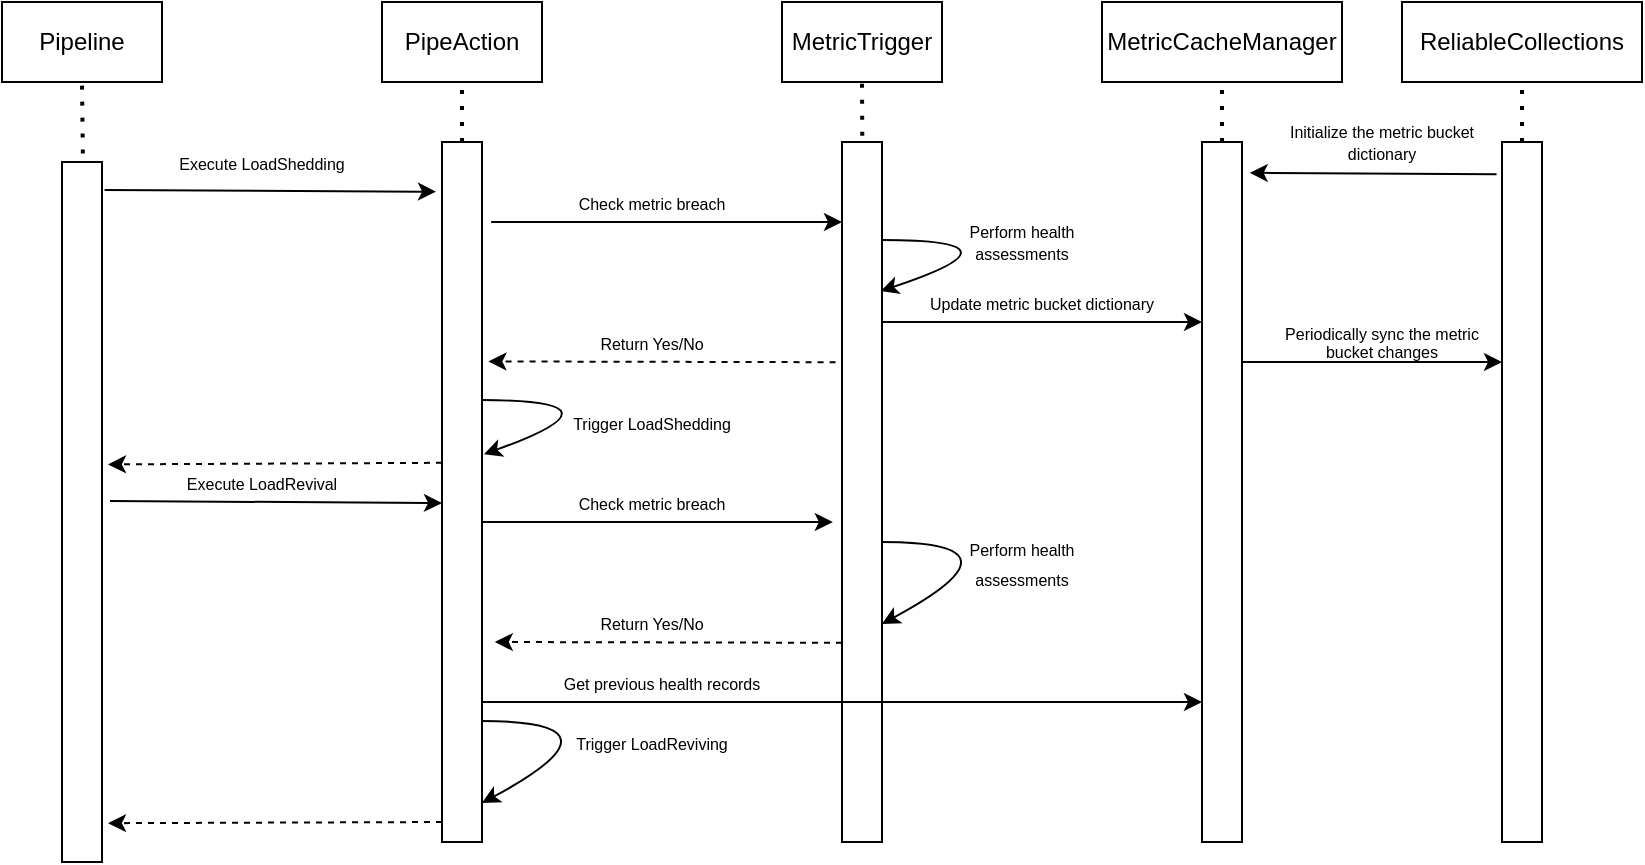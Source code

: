 <mxfile version="21.8.2" type="github">
  <diagram name="Page-1" id="7NxSOOH7muuWayqZSKWk">
    <mxGraphModel dx="1661" dy="635" grid="1" gridSize="10" guides="1" tooltips="1" connect="1" arrows="1" fold="1" page="0" pageScale="1" pageWidth="827" pageHeight="1169" math="0" shadow="0">
      <root>
        <mxCell id="0" />
        <mxCell id="1" parent="0" />
        <mxCell id="jSTO9eh7NWmHMdCk3c1B-1" value="" style="rounded=0;whiteSpace=wrap;html=1;" vertex="1" parent="1">
          <mxGeometry x="290" y="350" width="20" height="350" as="geometry" />
        </mxCell>
        <mxCell id="jSTO9eh7NWmHMdCk3c1B-2" value="" style="rounded=0;whiteSpace=wrap;html=1;" vertex="1" parent="1">
          <mxGeometry x="100" y="360" width="20" height="350" as="geometry" />
        </mxCell>
        <mxCell id="jSTO9eh7NWmHMdCk3c1B-3" value="" style="rounded=0;whiteSpace=wrap;html=1;" vertex="1" parent="1">
          <mxGeometry x="490" y="350" width="20" height="350" as="geometry" />
        </mxCell>
        <mxCell id="jSTO9eh7NWmHMdCk3c1B-4" value="" style="rounded=0;whiteSpace=wrap;html=1;" vertex="1" parent="1">
          <mxGeometry x="670" y="350" width="20" height="350" as="geometry" />
        </mxCell>
        <mxCell id="jSTO9eh7NWmHMdCk3c1B-5" value="Pipeline" style="rounded=0;whiteSpace=wrap;html=1;" vertex="1" parent="1">
          <mxGeometry x="70" y="280" width="80" height="40" as="geometry" />
        </mxCell>
        <mxCell id="jSTO9eh7NWmHMdCk3c1B-6" value="&lt;p style=&quot;line-height: 120%;&quot;&gt;MetricCacheManager&lt;/p&gt;" style="rounded=0;whiteSpace=wrap;html=1;" vertex="1" parent="1">
          <mxGeometry x="620" y="280" width="120" height="40" as="geometry" />
        </mxCell>
        <mxCell id="jSTO9eh7NWmHMdCk3c1B-7" value="MetricTrigger" style="rounded=0;whiteSpace=wrap;html=1;" vertex="1" parent="1">
          <mxGeometry x="460" y="280" width="80" height="40" as="geometry" />
        </mxCell>
        <mxCell id="jSTO9eh7NWmHMdCk3c1B-8" value="PipeAction" style="rounded=0;whiteSpace=wrap;html=1;" vertex="1" parent="1">
          <mxGeometry x="260" y="280" width="80" height="40" as="geometry" />
        </mxCell>
        <mxCell id="jSTO9eh7NWmHMdCk3c1B-9" value="" style="endArrow=none;dashed=1;html=1;dashPattern=1 3;strokeWidth=2;rounded=0;exitX=0.521;exitY=-0.012;exitDx=0;exitDy=0;exitPerimeter=0;" edge="1" parent="1" source="jSTO9eh7NWmHMdCk3c1B-2">
          <mxGeometry width="50" height="50" relative="1" as="geometry">
            <mxPoint x="60" y="370" as="sourcePoint" />
            <mxPoint x="110" y="320" as="targetPoint" />
          </mxGeometry>
        </mxCell>
        <mxCell id="jSTO9eh7NWmHMdCk3c1B-10" value="&lt;p style=&quot;line-height: 120%;&quot;&gt;ReliableCollections&lt;/p&gt;" style="rounded=0;whiteSpace=wrap;html=1;" vertex="1" parent="1">
          <mxGeometry x="770" y="280" width="120" height="40" as="geometry" />
        </mxCell>
        <mxCell id="jSTO9eh7NWmHMdCk3c1B-11" value="" style="rounded=0;whiteSpace=wrap;html=1;" vertex="1" parent="1">
          <mxGeometry x="820" y="350" width="20" height="350" as="geometry" />
        </mxCell>
        <mxCell id="jSTO9eh7NWmHMdCk3c1B-13" value="" style="endArrow=none;dashed=1;html=1;dashPattern=1 3;strokeWidth=2;rounded=0;exitX=0.5;exitY=0;exitDx=0;exitDy=0;entryX=0.5;entryY=1;entryDx=0;entryDy=0;" edge="1" parent="1" source="jSTO9eh7NWmHMdCk3c1B-11" target="jSTO9eh7NWmHMdCk3c1B-10">
          <mxGeometry width="50" height="50" relative="1" as="geometry">
            <mxPoint x="130" y="376" as="sourcePoint" />
            <mxPoint x="130" y="340" as="targetPoint" />
          </mxGeometry>
        </mxCell>
        <mxCell id="jSTO9eh7NWmHMdCk3c1B-14" value="" style="endArrow=none;dashed=1;html=1;dashPattern=1 3;strokeWidth=2;rounded=0;exitX=0.5;exitY=0;exitDx=0;exitDy=0;entryX=0.5;entryY=1;entryDx=0;entryDy=0;" edge="1" parent="1" source="jSTO9eh7NWmHMdCk3c1B-4" target="jSTO9eh7NWmHMdCk3c1B-6">
          <mxGeometry width="50" height="50" relative="1" as="geometry">
            <mxPoint x="140" y="386" as="sourcePoint" />
            <mxPoint x="140" y="350" as="targetPoint" />
          </mxGeometry>
        </mxCell>
        <mxCell id="jSTO9eh7NWmHMdCk3c1B-15" value="" style="endArrow=none;dashed=1;html=1;dashPattern=1 3;strokeWidth=2;rounded=0;exitX=0.507;exitY=-0.009;exitDx=0;exitDy=0;exitPerimeter=0;entryX=0.5;entryY=1;entryDx=0;entryDy=0;" edge="1" parent="1" source="jSTO9eh7NWmHMdCk3c1B-3" target="jSTO9eh7NWmHMdCk3c1B-7">
          <mxGeometry width="50" height="50" relative="1" as="geometry">
            <mxPoint x="150" y="396" as="sourcePoint" />
            <mxPoint x="150" y="360" as="targetPoint" />
          </mxGeometry>
        </mxCell>
        <mxCell id="jSTO9eh7NWmHMdCk3c1B-16" value="" style="endArrow=none;dashed=1;html=1;dashPattern=1 3;strokeWidth=2;rounded=0;exitX=0.5;exitY=0;exitDx=0;exitDy=0;entryX=0.5;entryY=1;entryDx=0;entryDy=0;" edge="1" parent="1" source="jSTO9eh7NWmHMdCk3c1B-1" target="jSTO9eh7NWmHMdCk3c1B-8">
          <mxGeometry width="50" height="50" relative="1" as="geometry">
            <mxPoint x="160" y="406" as="sourcePoint" />
            <mxPoint x="160" y="370" as="targetPoint" />
          </mxGeometry>
        </mxCell>
        <mxCell id="jSTO9eh7NWmHMdCk3c1B-17" value="" style="endArrow=classic;html=1;rounded=0;exitX=1.064;exitY=0.04;exitDx=0;exitDy=0;exitPerimeter=0;entryX=-0.15;entryY=0.071;entryDx=0;entryDy=0;entryPerimeter=0;" edge="1" parent="1" source="jSTO9eh7NWmHMdCk3c1B-2" target="jSTO9eh7NWmHMdCk3c1B-1">
          <mxGeometry width="50" height="50" relative="1" as="geometry">
            <mxPoint x="770" y="600" as="sourcePoint" />
            <mxPoint x="820" y="550" as="targetPoint" />
          </mxGeometry>
        </mxCell>
        <mxCell id="jSTO9eh7NWmHMdCk3c1B-19" value="" style="endArrow=classic;html=1;rounded=0;exitX=1.136;exitY=0.139;exitDx=0;exitDy=0;exitPerimeter=0;" edge="1" parent="1">
          <mxGeometry width="50" height="50" relative="1" as="geometry">
            <mxPoint x="314.58" y="390.0" as="sourcePoint" />
            <mxPoint x="490" y="390" as="targetPoint" />
          </mxGeometry>
        </mxCell>
        <mxCell id="jSTO9eh7NWmHMdCk3c1B-22" value="&lt;font style=&quot;font-size: 8px;&quot;&gt;Execute LoadRevival&lt;/font&gt;" style="text;html=1;strokeColor=none;fillColor=none;align=center;verticalAlign=middle;whiteSpace=wrap;rounded=0;" vertex="1" parent="1">
          <mxGeometry x="150" y="510" width="100" height="20" as="geometry" />
        </mxCell>
        <mxCell id="jSTO9eh7NWmHMdCk3c1B-23" value="&lt;span style=&quot;font-size: 8px;&quot;&gt;Check metric breach&lt;/span&gt;" style="text;html=1;strokeColor=none;fillColor=none;align=center;verticalAlign=middle;whiteSpace=wrap;rounded=0;" vertex="1" parent="1">
          <mxGeometry x="340" y="370" width="110" height="20" as="geometry" />
        </mxCell>
        <mxCell id="jSTO9eh7NWmHMdCk3c1B-25" value="&lt;p style=&quot;line-height: 70%;&quot;&gt;&lt;font style=&quot;font-size: 8px;&quot;&gt;Perform health assessments&lt;/font&gt;&lt;/p&gt;" style="text;html=1;strokeColor=none;fillColor=none;align=center;verticalAlign=middle;whiteSpace=wrap;rounded=0;" vertex="1" parent="1">
          <mxGeometry x="540" y="390" width="80" height="20" as="geometry" />
        </mxCell>
        <mxCell id="jSTO9eh7NWmHMdCk3c1B-29" value="" style="endArrow=classic;html=1;exitX=1.193;exitY=0.2;exitDx=0;exitDy=0;exitPerimeter=0;curved=1;entryX=0.964;entryY=0.213;entryDx=0;entryDy=0;entryPerimeter=0;" edge="1" parent="1" target="jSTO9eh7NWmHMdCk3c1B-3">
          <mxGeometry width="50" height="50" relative="1" as="geometry">
            <mxPoint x="510.0" y="399.05" as="sourcePoint" />
            <mxPoint x="510.0" y="440.0" as="targetPoint" />
            <Array as="points">
              <mxPoint x="586.14" y="399.05" />
            </Array>
          </mxGeometry>
        </mxCell>
        <mxCell id="jSTO9eh7NWmHMdCk3c1B-31" value="" style="endArrow=classic;html=1;rounded=0;exitX=-0.093;exitY=0.353;exitDx=0;exitDy=0;exitPerimeter=0;entryX=1.021;entryY=0.342;entryDx=0;entryDy=0;entryPerimeter=0;dashed=1;" edge="1" parent="1">
          <mxGeometry width="50" height="50" relative="1" as="geometry">
            <mxPoint x="486.79" y="460.11" as="sourcePoint" />
            <mxPoint x="313.21" y="459.71" as="targetPoint" />
          </mxGeometry>
        </mxCell>
        <mxCell id="jSTO9eh7NWmHMdCk3c1B-32" value="&lt;span style=&quot;font-size: 8px;&quot;&gt;Return Yes/No&lt;/span&gt;" style="text;html=1;strokeColor=none;fillColor=none;align=center;verticalAlign=middle;whiteSpace=wrap;rounded=0;" vertex="1" parent="1">
          <mxGeometry x="340" y="440" width="110" height="20" as="geometry" />
        </mxCell>
        <mxCell id="jSTO9eh7NWmHMdCk3c1B-33" value="&lt;span style=&quot;font-size: 8px;&quot;&gt;Trigger LoadReviving&lt;/span&gt;" style="text;html=1;strokeColor=none;fillColor=none;align=center;verticalAlign=middle;whiteSpace=wrap;rounded=0;" vertex="1" parent="1">
          <mxGeometry x="340" y="640" width="110" height="20" as="geometry" />
        </mxCell>
        <mxCell id="jSTO9eh7NWmHMdCk3c1B-34" value="" style="endArrow=classic;html=1;exitX=1.193;exitY=0.2;exitDx=0;exitDy=0;exitPerimeter=0;curved=1;entryX=1.05;entryY=0.446;entryDx=0;entryDy=0;entryPerimeter=0;" edge="1" parent="1" target="jSTO9eh7NWmHMdCk3c1B-1">
          <mxGeometry width="50" height="50" relative="1" as="geometry">
            <mxPoint x="310.0" y="479.05" as="sourcePoint" />
            <mxPoint x="310.0" y="520" as="targetPoint" />
            <Array as="points">
              <mxPoint x="386.14" y="479.05" />
            </Array>
          </mxGeometry>
        </mxCell>
        <mxCell id="jSTO9eh7NWmHMdCk3c1B-37" value="" style="endArrow=classic;html=1;rounded=0;exitX=1.064;exitY=0.04;exitDx=0;exitDy=0;exitPerimeter=0;entryX=-0.15;entryY=0.071;entryDx=0;entryDy=0;entryPerimeter=0;" edge="1" parent="1">
          <mxGeometry width="50" height="50" relative="1" as="geometry">
            <mxPoint x="124" y="529.5" as="sourcePoint" />
            <mxPoint x="290" y="530.5" as="targetPoint" />
          </mxGeometry>
        </mxCell>
        <mxCell id="jSTO9eh7NWmHMdCk3c1B-38" value="&lt;font style=&quot;font-size: 8px;&quot;&gt;Execute LoadShedding&lt;/font&gt;" style="text;html=1;strokeColor=none;fillColor=none;align=center;verticalAlign=middle;whiteSpace=wrap;rounded=0;" vertex="1" parent="1">
          <mxGeometry x="150" y="350" width="100" height="20" as="geometry" />
        </mxCell>
        <mxCell id="jSTO9eh7NWmHMdCk3c1B-39" value="" style="endArrow=classic;html=1;rounded=0;exitX=1.136;exitY=0.139;exitDx=0;exitDy=0;exitPerimeter=0;" edge="1" parent="1">
          <mxGeometry width="50" height="50" relative="1" as="geometry">
            <mxPoint x="310" y="540.0" as="sourcePoint" />
            <mxPoint x="485.42" y="540" as="targetPoint" />
          </mxGeometry>
        </mxCell>
        <mxCell id="jSTO9eh7NWmHMdCk3c1B-40" value="&lt;span style=&quot;font-size: 8px;&quot;&gt;Check metric breach&lt;/span&gt;" style="text;html=1;strokeColor=none;fillColor=none;align=center;verticalAlign=middle;whiteSpace=wrap;rounded=0;" vertex="1" parent="1">
          <mxGeometry x="340" y="520" width="110" height="20" as="geometry" />
        </mxCell>
        <mxCell id="jSTO9eh7NWmHMdCk3c1B-41" value="" style="endArrow=classic;html=1;exitX=1.193;exitY=0.2;exitDx=0;exitDy=0;exitPerimeter=0;curved=1;entryX=1.193;entryY=0.317;entryDx=0;entryDy=0;entryPerimeter=0;" edge="1" parent="1">
          <mxGeometry width="50" height="50" relative="1" as="geometry">
            <mxPoint x="510.0" y="550" as="sourcePoint" />
            <mxPoint x="510.0" y="590.95" as="targetPoint" />
            <Array as="points">
              <mxPoint x="586.14" y="550" />
            </Array>
          </mxGeometry>
        </mxCell>
        <mxCell id="jSTO9eh7NWmHMdCk3c1B-42" value="&lt;font style=&quot;font-size: 8px;&quot;&gt;Perform health assessments&lt;/font&gt;" style="text;html=1;strokeColor=none;fillColor=none;align=center;verticalAlign=middle;whiteSpace=wrap;rounded=0;" vertex="1" parent="1">
          <mxGeometry x="540" y="550" width="80" height="20" as="geometry" />
        </mxCell>
        <mxCell id="jSTO9eh7NWmHMdCk3c1B-44" value="" style="endArrow=classic;html=1;rounded=0;exitX=1.136;exitY=0.139;exitDx=0;exitDy=0;exitPerimeter=0;entryX=0;entryY=0.8;entryDx=0;entryDy=0;entryPerimeter=0;" edge="1" parent="1" target="jSTO9eh7NWmHMdCk3c1B-4">
          <mxGeometry width="50" height="50" relative="1" as="geometry">
            <mxPoint x="310" y="630.0" as="sourcePoint" />
            <mxPoint x="485.42" y="630" as="targetPoint" />
          </mxGeometry>
        </mxCell>
        <mxCell id="jSTO9eh7NWmHMdCk3c1B-45" value="" style="endArrow=classic;html=1;rounded=0;exitX=-0.093;exitY=0.353;exitDx=0;exitDy=0;exitPerimeter=0;entryX=1.021;entryY=0.342;entryDx=0;entryDy=0;entryPerimeter=0;dashed=1;" edge="1" parent="1">
          <mxGeometry width="50" height="50" relative="1" as="geometry">
            <mxPoint x="490.0" y="600.4" as="sourcePoint" />
            <mxPoint x="316.42" y="600" as="targetPoint" />
          </mxGeometry>
        </mxCell>
        <mxCell id="jSTO9eh7NWmHMdCk3c1B-46" value="&lt;span style=&quot;font-size: 8px;&quot;&gt;Return Yes/No&lt;/span&gt;" style="text;html=1;strokeColor=none;fillColor=none;align=center;verticalAlign=middle;whiteSpace=wrap;rounded=0;" vertex="1" parent="1">
          <mxGeometry x="340" y="580" width="110" height="20" as="geometry" />
        </mxCell>
        <mxCell id="jSTO9eh7NWmHMdCk3c1B-47" value="&lt;span style=&quot;font-size: 8px;&quot;&gt;Get previous health records&lt;/span&gt;" style="text;html=1;strokeColor=none;fillColor=none;align=center;verticalAlign=middle;whiteSpace=wrap;rounded=0;" vertex="1" parent="1">
          <mxGeometry x="340" y="610" width="120" height="20" as="geometry" />
        </mxCell>
        <mxCell id="jSTO9eh7NWmHMdCk3c1B-48" value="" style="endArrow=classic;html=1;rounded=0;exitX=1.136;exitY=0.139;exitDx=0;exitDy=0;exitPerimeter=0;" edge="1" parent="1">
          <mxGeometry width="50" height="50" relative="1" as="geometry">
            <mxPoint x="690" y="460.0" as="sourcePoint" />
            <mxPoint x="820" y="460" as="targetPoint" />
          </mxGeometry>
        </mxCell>
        <mxCell id="jSTO9eh7NWmHMdCk3c1B-49" value="" style="endArrow=classic;html=1;rounded=0;exitX=1.136;exitY=0.139;exitDx=0;exitDy=0;exitPerimeter=0;" edge="1" parent="1">
          <mxGeometry width="50" height="50" relative="1" as="geometry">
            <mxPoint x="510" y="440.0" as="sourcePoint" />
            <mxPoint x="670" y="440" as="targetPoint" />
          </mxGeometry>
        </mxCell>
        <mxCell id="jSTO9eh7NWmHMdCk3c1B-50" value="&lt;span style=&quot;font-size: 8px;&quot;&gt;Update metric bucket dictionary&lt;/span&gt;" style="text;html=1;strokeColor=none;fillColor=none;align=center;verticalAlign=middle;whiteSpace=wrap;rounded=0;" vertex="1" parent="1">
          <mxGeometry x="530" y="420" width="120" height="20" as="geometry" />
        </mxCell>
        <mxCell id="jSTO9eh7NWmHMdCk3c1B-51" value="&lt;p style=&quot;line-height: 70%;&quot;&gt;&lt;font style=&quot;font-size: 8px;&quot;&gt;Initialize the metric bucket dictionary&lt;/font&gt;&lt;/p&gt;" style="text;html=1;strokeColor=none;fillColor=none;align=center;verticalAlign=middle;whiteSpace=wrap;rounded=0;" vertex="1" parent="1">
          <mxGeometry x="700" y="340" width="120" height="20" as="geometry" />
        </mxCell>
        <mxCell id="jSTO9eh7NWmHMdCk3c1B-55" value="" style="endArrow=classic;html=1;exitX=1.193;exitY=0.2;exitDx=0;exitDy=0;exitPerimeter=0;curved=1;entryX=1.193;entryY=0.317;entryDx=0;entryDy=0;entryPerimeter=0;" edge="1" parent="1">
          <mxGeometry width="50" height="50" relative="1" as="geometry">
            <mxPoint x="310.0" y="639.53" as="sourcePoint" />
            <mxPoint x="310.0" y="680.48" as="targetPoint" />
            <Array as="points">
              <mxPoint x="386.14" y="639.53" />
            </Array>
          </mxGeometry>
        </mxCell>
        <mxCell id="jSTO9eh7NWmHMdCk3c1B-56" value="&lt;span style=&quot;font-size: 8px;&quot;&gt;Trigger LoadShedding&lt;/span&gt;" style="text;html=1;strokeColor=none;fillColor=none;align=center;verticalAlign=middle;whiteSpace=wrap;rounded=0;" vertex="1" parent="1">
          <mxGeometry x="340" y="480" width="110" height="20" as="geometry" />
        </mxCell>
        <mxCell id="jSTO9eh7NWmHMdCk3c1B-57" value="" style="endArrow=classic;html=1;rounded=0;entryX=1.193;entryY=0.044;entryDx=0;entryDy=0;entryPerimeter=0;exitX=-0.136;exitY=0.046;exitDx=0;exitDy=0;exitPerimeter=0;" edge="1" parent="1" source="jSTO9eh7NWmHMdCk3c1B-11" target="jSTO9eh7NWmHMdCk3c1B-4">
          <mxGeometry width="50" height="50" relative="1" as="geometry">
            <mxPoint x="900" y="450" as="sourcePoint" />
            <mxPoint x="820" y="370" as="targetPoint" />
          </mxGeometry>
        </mxCell>
        <mxCell id="jSTO9eh7NWmHMdCk3c1B-59" value="&lt;p style=&quot;line-height: 60%;&quot;&gt;&lt;font style=&quot;font-size: 8px;&quot;&gt;Periodically sync the metric bucket changes&lt;/font&gt;&lt;/p&gt;" style="text;html=1;strokeColor=none;fillColor=none;align=center;verticalAlign=middle;whiteSpace=wrap;rounded=0;" vertex="1" parent="1">
          <mxGeometry x="700" y="440" width="120" height="20" as="geometry" />
        </mxCell>
        <mxCell id="jSTO9eh7NWmHMdCk3c1B-61" value="" style="endArrow=classic;html=1;rounded=0;exitX=-0.093;exitY=0.353;exitDx=0;exitDy=0;exitPerimeter=0;dashed=1;entryX=1.15;entryY=0.432;entryDx=0;entryDy=0;entryPerimeter=0;" edge="1" parent="1" target="jSTO9eh7NWmHMdCk3c1B-2">
          <mxGeometry width="50" height="50" relative="1" as="geometry">
            <mxPoint x="290.0" y="510.4" as="sourcePoint" />
            <mxPoint x="130" y="510" as="targetPoint" />
          </mxGeometry>
        </mxCell>
        <mxCell id="jSTO9eh7NWmHMdCk3c1B-62" value="" style="endArrow=classic;html=1;rounded=0;exitX=-0.093;exitY=0.353;exitDx=0;exitDy=0;exitPerimeter=0;dashed=1;entryX=1.15;entryY=0.432;entryDx=0;entryDy=0;entryPerimeter=0;" edge="1" parent="1">
          <mxGeometry width="50" height="50" relative="1" as="geometry">
            <mxPoint x="290.0" y="690" as="sourcePoint" />
            <mxPoint x="123" y="690.6" as="targetPoint" />
          </mxGeometry>
        </mxCell>
      </root>
    </mxGraphModel>
  </diagram>
</mxfile>
